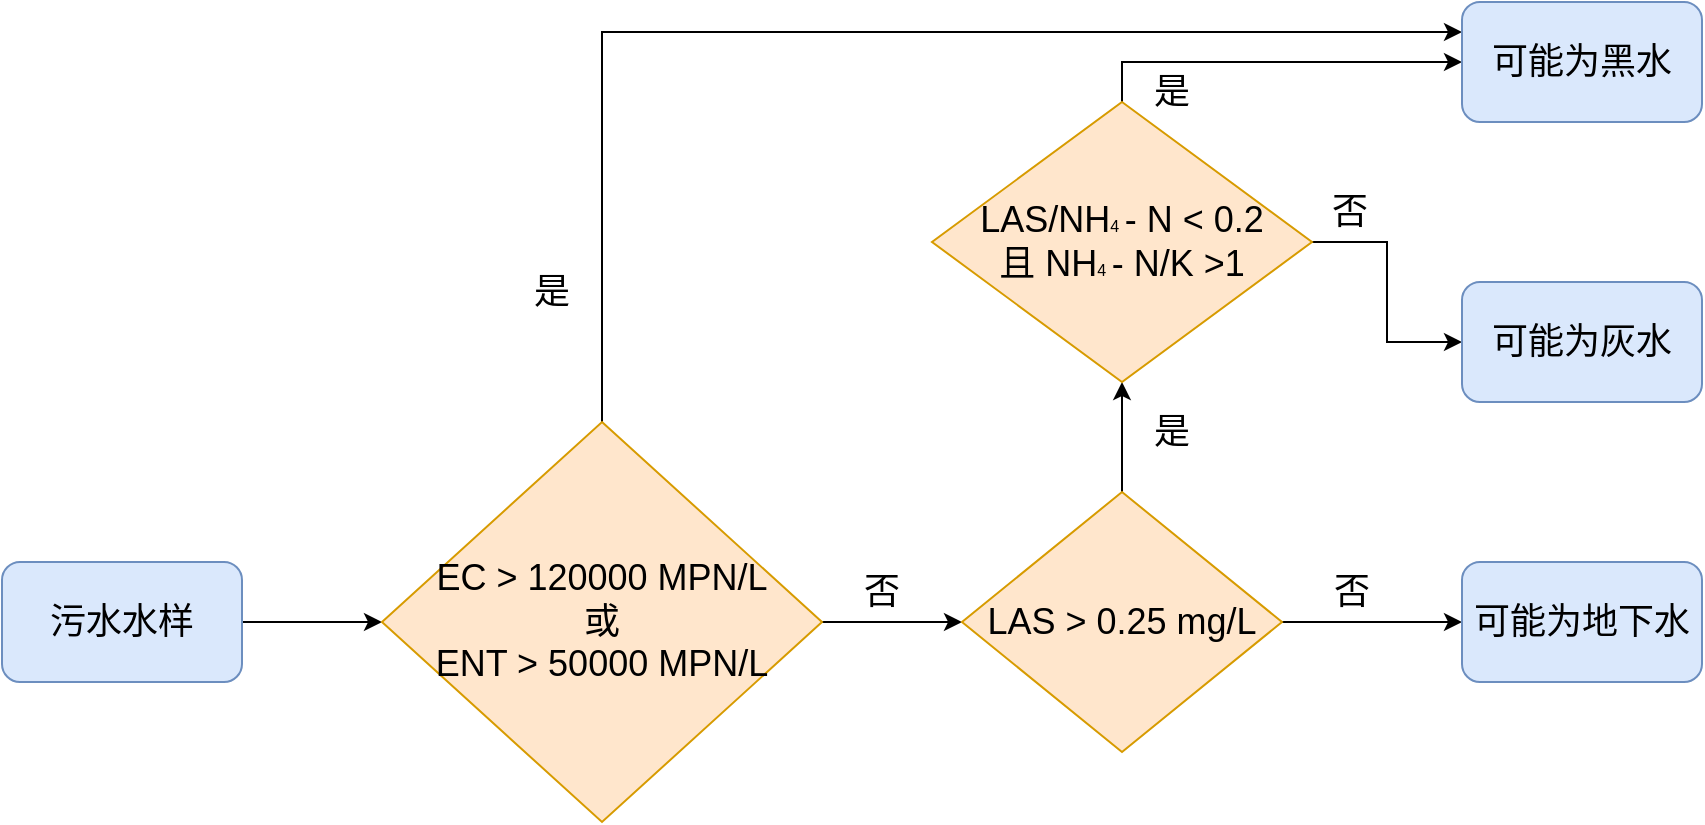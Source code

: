 <mxfile version="14.7.0" type="github">
  <diagram id="Izxf5I2hJnjqtKAoqMFh" name="Page-1">
    <mxGraphModel dx="868" dy="393" grid="1" gridSize="10" guides="1" tooltips="1" connect="1" arrows="1" fold="1" page="1" pageScale="1" pageWidth="827" pageHeight="1169" math="0" shadow="0">
      <root>
        <mxCell id="0" />
        <mxCell id="1" parent="0" />
        <mxCell id="GEc5o0I8fsbuc1B3x0jZ-6" style="edgeStyle=orthogonalEdgeStyle;rounded=0;orthogonalLoop=1;jettySize=auto;html=1;exitX=1;exitY=0.5;exitDx=0;exitDy=0;" edge="1" parent="1" source="GEc5o0I8fsbuc1B3x0jZ-2" target="GEc5o0I8fsbuc1B3x0jZ-3">
          <mxGeometry relative="1" as="geometry" />
        </mxCell>
        <mxCell id="GEc5o0I8fsbuc1B3x0jZ-2" value="&lt;font style=&quot;font-size: 18px&quot;&gt;污水水样&lt;/font&gt;" style="rounded=1;whiteSpace=wrap;html=1;fillColor=#dae8fc;strokeColor=#6c8ebf;" vertex="1" parent="1">
          <mxGeometry x="30" y="380" width="120" height="60" as="geometry" />
        </mxCell>
        <mxCell id="GEc5o0I8fsbuc1B3x0jZ-7" style="edgeStyle=orthogonalEdgeStyle;rounded=0;orthogonalLoop=1;jettySize=auto;html=1;exitX=1;exitY=0.5;exitDx=0;exitDy=0;" edge="1" parent="1" source="GEc5o0I8fsbuc1B3x0jZ-3" target="GEc5o0I8fsbuc1B3x0jZ-4">
          <mxGeometry relative="1" as="geometry" />
        </mxCell>
        <mxCell id="GEc5o0I8fsbuc1B3x0jZ-16" style="edgeStyle=orthogonalEdgeStyle;rounded=0;orthogonalLoop=1;jettySize=auto;html=1;exitX=0.5;exitY=0;exitDx=0;exitDy=0;entryX=0;entryY=0.25;entryDx=0;entryDy=0;" edge="1" parent="1" source="GEc5o0I8fsbuc1B3x0jZ-3" target="GEc5o0I8fsbuc1B3x0jZ-11">
          <mxGeometry relative="1" as="geometry" />
        </mxCell>
        <mxCell id="GEc5o0I8fsbuc1B3x0jZ-3" value="&lt;font style=&quot;font-size: 18px&quot;&gt;EC &amp;gt; 120000 MPN/L&lt;br&gt;或&lt;br&gt;ENT &amp;gt; 50000 MPN/L&lt;/font&gt;" style="rhombus;whiteSpace=wrap;html=1;fillColor=#ffe6cc;strokeColor=#d79b00;" vertex="1" parent="1">
          <mxGeometry x="220" y="310" width="220" height="200" as="geometry" />
        </mxCell>
        <mxCell id="GEc5o0I8fsbuc1B3x0jZ-8" style="edgeStyle=orthogonalEdgeStyle;rounded=0;orthogonalLoop=1;jettySize=auto;html=1;exitX=0.5;exitY=0;exitDx=0;exitDy=0;entryX=0.5;entryY=1;entryDx=0;entryDy=0;" edge="1" parent="1" source="GEc5o0I8fsbuc1B3x0jZ-4" target="GEc5o0I8fsbuc1B3x0jZ-5">
          <mxGeometry relative="1" as="geometry" />
        </mxCell>
        <mxCell id="GEc5o0I8fsbuc1B3x0jZ-12" style="edgeStyle=orthogonalEdgeStyle;rounded=0;orthogonalLoop=1;jettySize=auto;html=1;exitX=1;exitY=0.5;exitDx=0;exitDy=0;" edge="1" parent="1" source="GEc5o0I8fsbuc1B3x0jZ-4" target="GEc5o0I8fsbuc1B3x0jZ-9">
          <mxGeometry relative="1" as="geometry" />
        </mxCell>
        <mxCell id="GEc5o0I8fsbuc1B3x0jZ-4" value="&lt;font style=&quot;font-size: 18px&quot;&gt;LAS &amp;gt; 0.25 mg/L&lt;/font&gt;" style="rhombus;whiteSpace=wrap;html=1;fillColor=#ffe6cc;strokeColor=#d79b00;" vertex="1" parent="1">
          <mxGeometry x="510" y="345" width="160" height="130" as="geometry" />
        </mxCell>
        <mxCell id="GEc5o0I8fsbuc1B3x0jZ-13" style="edgeStyle=orthogonalEdgeStyle;rounded=0;orthogonalLoop=1;jettySize=auto;html=1;exitX=1;exitY=0.5;exitDx=0;exitDy=0;entryX=0;entryY=0.5;entryDx=0;entryDy=0;" edge="1" parent="1" source="GEc5o0I8fsbuc1B3x0jZ-5" target="GEc5o0I8fsbuc1B3x0jZ-10">
          <mxGeometry relative="1" as="geometry" />
        </mxCell>
        <mxCell id="GEc5o0I8fsbuc1B3x0jZ-15" style="edgeStyle=orthogonalEdgeStyle;rounded=0;orthogonalLoop=1;jettySize=auto;html=1;exitX=0.5;exitY=0;exitDx=0;exitDy=0;entryX=0;entryY=0.5;entryDx=0;entryDy=0;" edge="1" parent="1" source="GEc5o0I8fsbuc1B3x0jZ-5" target="GEc5o0I8fsbuc1B3x0jZ-11">
          <mxGeometry relative="1" as="geometry" />
        </mxCell>
        <mxCell id="GEc5o0I8fsbuc1B3x0jZ-5" value="&lt;span style=&quot;font-size: 18px&quot;&gt;LAS/NH&lt;/span&gt;&lt;font style=&quot;font-size: 8px&quot;&gt;4&lt;/font&gt;&lt;font style=&quot;font-size: 10px&quot;&gt;&amp;nbsp;&lt;/font&gt;&lt;span style=&quot;font-size: 18px&quot;&gt;- N &amp;lt; 0.2&lt;br&gt;且 NH&lt;/span&gt;&lt;font style=&quot;font-size: 8px&quot;&gt;4&lt;/font&gt;&lt;font style=&quot;font-size: 10px&quot;&gt;&amp;nbsp;&lt;/font&gt;&lt;span style=&quot;font-size: 18px&quot;&gt;- N/K &amp;gt;1&lt;br&gt;&lt;/span&gt;" style="rhombus;whiteSpace=wrap;html=1;fillColor=#ffe6cc;strokeColor=#d79b00;" vertex="1" parent="1">
          <mxGeometry x="495" y="150" width="190" height="140" as="geometry" />
        </mxCell>
        <mxCell id="GEc5o0I8fsbuc1B3x0jZ-9" value="&lt;font style=&quot;font-size: 18px&quot;&gt;可能为地下水&lt;/font&gt;" style="rounded=1;whiteSpace=wrap;html=1;fillColor=#dae8fc;strokeColor=#6c8ebf;" vertex="1" parent="1">
          <mxGeometry x="760" y="380" width="120" height="60" as="geometry" />
        </mxCell>
        <mxCell id="GEc5o0I8fsbuc1B3x0jZ-10" value="&lt;font style=&quot;font-size: 18px&quot;&gt;可能为灰水&lt;/font&gt;" style="rounded=1;whiteSpace=wrap;html=1;fillColor=#dae8fc;strokeColor=#6c8ebf;" vertex="1" parent="1">
          <mxGeometry x="760" y="240" width="120" height="60" as="geometry" />
        </mxCell>
        <mxCell id="GEc5o0I8fsbuc1B3x0jZ-11" value="&lt;font style=&quot;font-size: 18px&quot;&gt;可能为黑水&lt;/font&gt;" style="rounded=1;whiteSpace=wrap;html=1;fillColor=#dae8fc;strokeColor=#6c8ebf;" vertex="1" parent="1">
          <mxGeometry x="760" y="100" width="120" height="60" as="geometry" />
        </mxCell>
        <mxCell id="GEc5o0I8fsbuc1B3x0jZ-17" value="&lt;font style=&quot;font-size: 18px&quot;&gt;是&lt;/font&gt;" style="text;html=1;strokeColor=none;fillColor=none;align=center;verticalAlign=middle;whiteSpace=wrap;rounded=0;" vertex="1" parent="1">
          <mxGeometry x="280" y="230" width="50" height="30" as="geometry" />
        </mxCell>
        <mxCell id="GEc5o0I8fsbuc1B3x0jZ-19" value="&lt;font style=&quot;font-size: 18px&quot;&gt;是&lt;/font&gt;" style="text;html=1;strokeColor=none;fillColor=none;align=center;verticalAlign=middle;whiteSpace=wrap;rounded=0;" vertex="1" parent="1">
          <mxGeometry x="590" y="300" width="50" height="30" as="geometry" />
        </mxCell>
        <mxCell id="GEc5o0I8fsbuc1B3x0jZ-20" value="&lt;font style=&quot;font-size: 18px&quot;&gt;是&lt;/font&gt;" style="text;html=1;strokeColor=none;fillColor=none;align=center;verticalAlign=middle;whiteSpace=wrap;rounded=0;" vertex="1" parent="1">
          <mxGeometry x="590" y="130" width="50" height="30" as="geometry" />
        </mxCell>
        <mxCell id="GEc5o0I8fsbuc1B3x0jZ-21" value="&lt;font style=&quot;font-size: 18px&quot;&gt;否&lt;/font&gt;" style="text;html=1;strokeColor=none;fillColor=none;align=center;verticalAlign=middle;whiteSpace=wrap;rounded=0;" vertex="1" parent="1">
          <mxGeometry x="680" y="380" width="50" height="30" as="geometry" />
        </mxCell>
        <mxCell id="GEc5o0I8fsbuc1B3x0jZ-22" value="&lt;font style=&quot;font-size: 18px&quot;&gt;否&lt;/font&gt;" style="text;html=1;strokeColor=none;fillColor=none;align=center;verticalAlign=middle;whiteSpace=wrap;rounded=0;" vertex="1" parent="1">
          <mxGeometry x="679" y="190" width="50" height="30" as="geometry" />
        </mxCell>
        <mxCell id="GEc5o0I8fsbuc1B3x0jZ-23" value="&lt;font style=&quot;font-size: 18px&quot;&gt;否&lt;/font&gt;" style="text;html=1;strokeColor=none;fillColor=none;align=center;verticalAlign=middle;whiteSpace=wrap;rounded=0;" vertex="1" parent="1">
          <mxGeometry x="445" y="380" width="50" height="30" as="geometry" />
        </mxCell>
      </root>
    </mxGraphModel>
  </diagram>
</mxfile>
